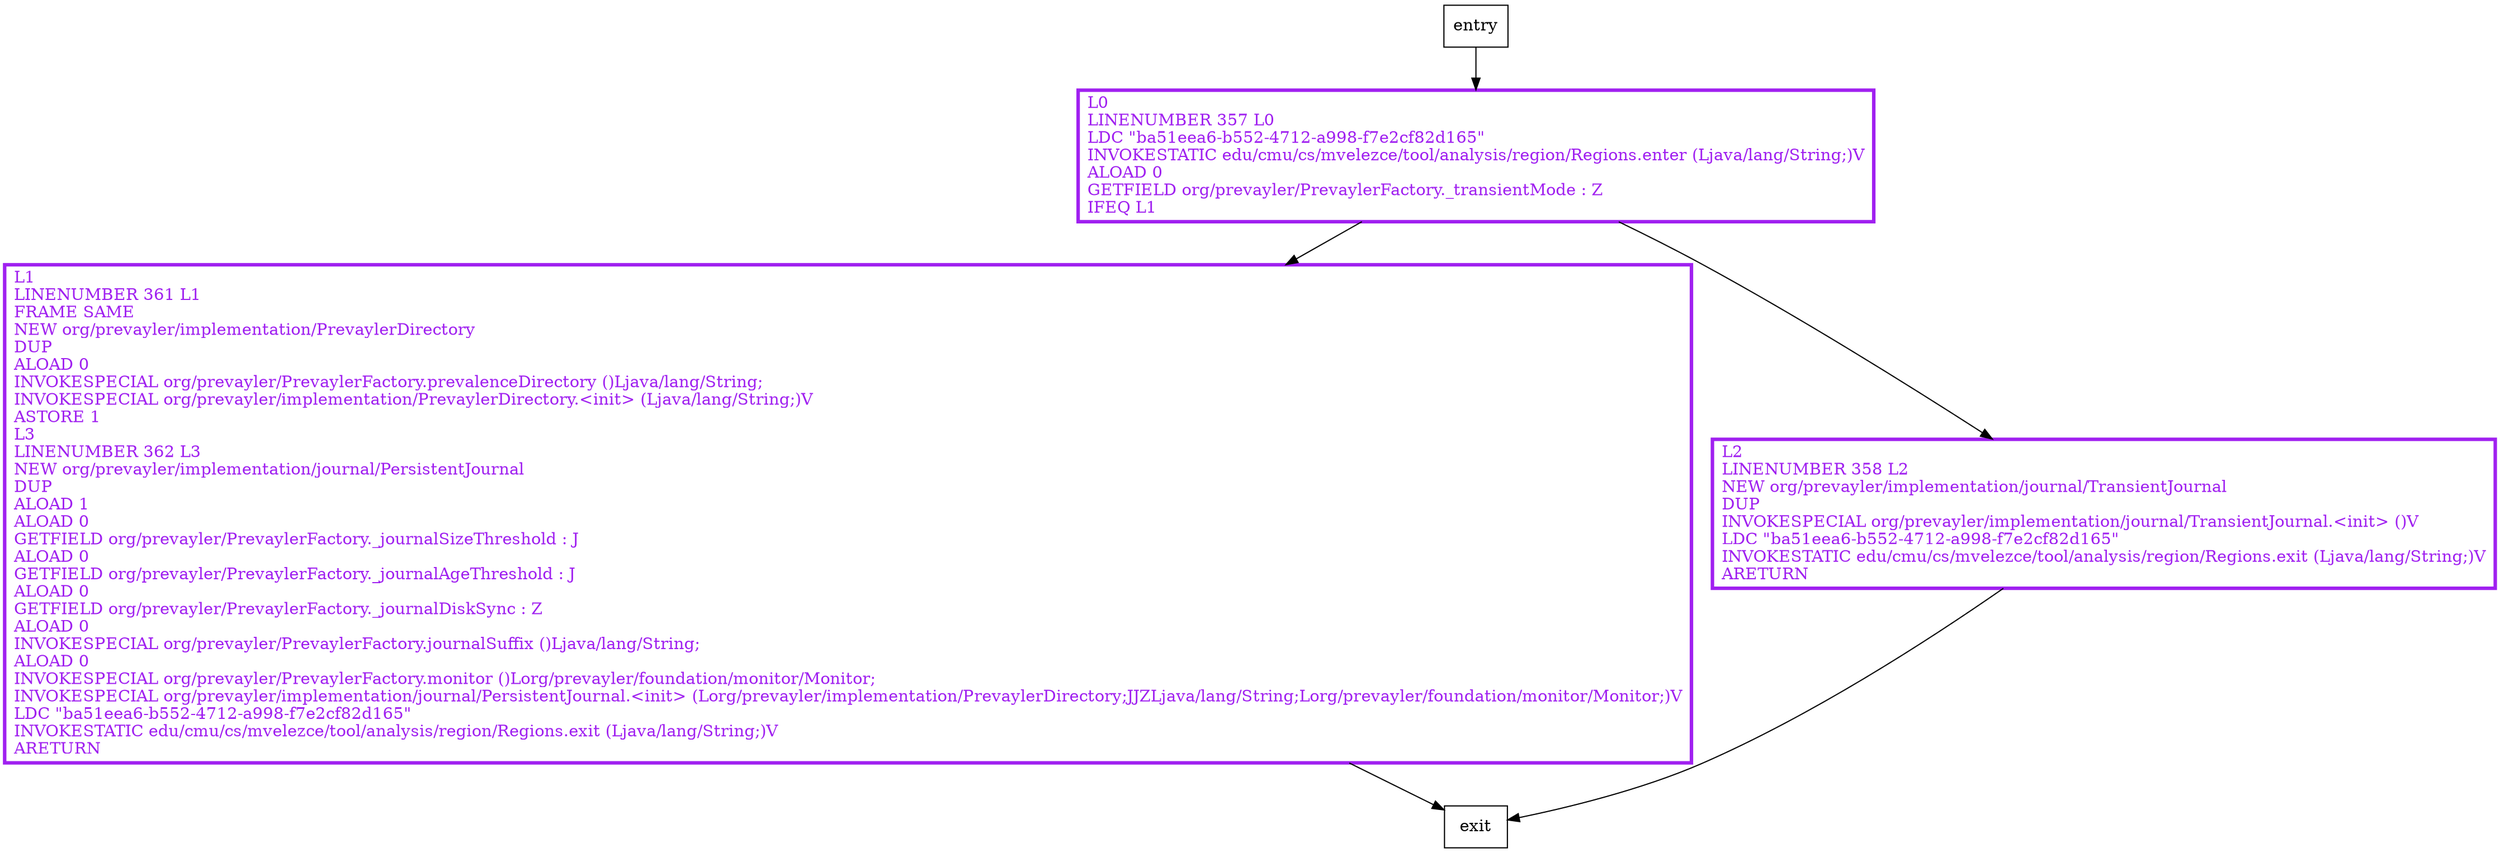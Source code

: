 digraph journal {
node [shape=record];
857124333 [label="L0\lLINENUMBER 357 L0\lLDC \"ba51eea6-b552-4712-a998-f7e2cf82d165\"\lINVOKESTATIC edu/cmu/cs/mvelezce/tool/analysis/region/Regions.enter (Ljava/lang/String;)V\lALOAD 0\lGETFIELD org/prevayler/PrevaylerFactory._transientMode : Z\lIFEQ L1\l"];
1871375571 [label="L1\lLINENUMBER 361 L1\lFRAME SAME\lNEW org/prevayler/implementation/PrevaylerDirectory\lDUP\lALOAD 0\lINVOKESPECIAL org/prevayler/PrevaylerFactory.prevalenceDirectory ()Ljava/lang/String;\lINVOKESPECIAL org/prevayler/implementation/PrevaylerDirectory.\<init\> (Ljava/lang/String;)V\lASTORE 1\lL3\lLINENUMBER 362 L3\lNEW org/prevayler/implementation/journal/PersistentJournal\lDUP\lALOAD 1\lALOAD 0\lGETFIELD org/prevayler/PrevaylerFactory._journalSizeThreshold : J\lALOAD 0\lGETFIELD org/prevayler/PrevaylerFactory._journalAgeThreshold : J\lALOAD 0\lGETFIELD org/prevayler/PrevaylerFactory._journalDiskSync : Z\lALOAD 0\lINVOKESPECIAL org/prevayler/PrevaylerFactory.journalSuffix ()Ljava/lang/String;\lALOAD 0\lINVOKESPECIAL org/prevayler/PrevaylerFactory.monitor ()Lorg/prevayler/foundation/monitor/Monitor;\lINVOKESPECIAL org/prevayler/implementation/journal/PersistentJournal.\<init\> (Lorg/prevayler/implementation/PrevaylerDirectory;JJZLjava/lang/String;Lorg/prevayler/foundation/monitor/Monitor;)V\lLDC \"ba51eea6-b552-4712-a998-f7e2cf82d165\"\lINVOKESTATIC edu/cmu/cs/mvelezce/tool/analysis/region/Regions.exit (Ljava/lang/String;)V\lARETURN\l"];
2080065202 [label="L2\lLINENUMBER 358 L2\lNEW org/prevayler/implementation/journal/TransientJournal\lDUP\lINVOKESPECIAL org/prevayler/implementation/journal/TransientJournal.\<init\> ()V\lLDC \"ba51eea6-b552-4712-a998-f7e2cf82d165\"\lINVOKESTATIC edu/cmu/cs/mvelezce/tool/analysis/region/Regions.exit (Ljava/lang/String;)V\lARETURN\l"];
entry;
exit;
entry -> 857124333;
857124333 -> 1871375571;
857124333 -> 2080065202;
1871375571 -> exit;
2080065202 -> exit;
857124333[fontcolor="purple", penwidth=3, color="purple"];
1871375571[fontcolor="purple", penwidth=3, color="purple"];
2080065202[fontcolor="purple", penwidth=3, color="purple"];
}
